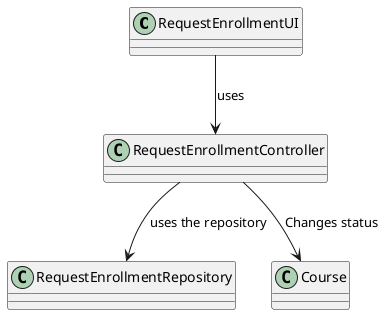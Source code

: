 @startuml

class RequestEnrollmentUI {
}

class RequestEnrollmentController {
}

class RequestEnrollmentRepository {
}

class Course {
}

RequestEnrollmentUI --> RequestEnrollmentController: uses
RequestEnrollmentController --> RequestEnrollmentRepository: uses the repository
RequestEnrollmentController --> Course: Changes status

@enduml
